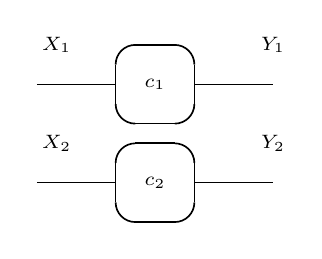 \begin{tikzpicture}
	\begin{pgfonlayer}{nodelayer}
		\node [style=none] (0) at (-0.5, 0.75) {};
		\node [style=none] (1) at (-0.25, 1) {};
		\node [style=none] (2) at (-0.5, 0.25) {};
		\node [style=none] (3) at (0.5, 0.25) {};
		\node [style=none] (4) at (-0.25, 0) {};
		\node [style=none] (5) at (0.5, 0.75) {};
		\node [style=none] (6) at (1.5, 0.5) {};
		\node [style=none] (7) at (0.5, 0.5) {};
		\node [style=none] (8) at (0.25, 0) {};
		\node [style=none] (9) at (0.25, 1) {};
		\node [style=none] (10) at (0, 0.5) {\scriptsize $c_1$};
		\node [style=none] (11) at (-1.5, 0.5) {};
		\node [style=none] (12) at (-0.5, 0.5) {};
		\node [style=none] (13) at (-0.5, -0.5) {};
		\node [style=none] (14) at (-0.25, -0.25) {};
		\node [style=none] (15) at (-0.5, -1) {};
		\node [style=none] (16) at (0.5, -1) {};
		\node [style=none] (17) at (-0.25, -1.25) {};
		\node [style=none] (18) at (0.5, -0.5) {};
		\node [style=none] (19) at (1.5, -0.75) {};
		\node [style=none] (20) at (0.5, -0.75) {};
		\node [style=none] (21) at (0.25, -1.25) {};
		\node [style=none] (22) at (0.25, -0.25) {};
		\node [style=none] (23) at (0, -0.75) {\scriptsize $c_2$};
		\node [style=none] (24) at (-1.5, -0.75) {};
		\node [style=none] (25) at (-0.5, -0.75) {};
		\node [style=none] (26) at (-1.25, 1) {\scriptsize $X_1$};
		\node [style=none] (27) at (-1.25, -0.25) {\scriptsize $X_2$};
		\node [style=none] (28) at (1.5, 1) {\scriptsize $Y_1$};
		\node [style=none] (29) at (1.5, -0.25) {\scriptsize $Y_2$};
	\end{pgfonlayer}
	\begin{pgfonlayer}{edgelayer}
		\draw [in=180, out=0, looseness=1.25] (7.center) to (6.center);
		\draw [semithick, in=0, out=-90] (3.center) to (8.center);
		\draw [semithick, in=-90, out=180] (4.center) to (2.center);
		\draw [semithick, in=180, out=90] (0.center) to (1.center);
		\draw [semithick, in=90, out=0] (9.center) to (5.center);
		\draw [semithick] (1.center) to (9.center);
		\draw [semithick] (5.center) to (3.center);
		\draw [semithick] (8.center) to (4.center);
		\draw [semithick] (2.center) to (0.center);
		\draw [in=180, out=0, looseness=1.25] (11.center) to (12.center);
		\draw [in=180, out=0, looseness=1.25] (20.center) to (19.center);
		\draw [semithick, in=0, out=-90] (16.center) to (21.center);
		\draw [semithick, in=-90, out=180] (17.center) to (15.center);
		\draw [semithick, in=180, out=90] (13.center) to (14.center);
		\draw [semithick, in=90, out=0] (22.center) to (18.center);
		\draw [semithick] (14.center) to (22.center);
		\draw [semithick] (18.center) to (16.center);
		\draw [semithick] (21.center) to (17.center);
		\draw [semithick] (15.center) to (13.center);
		\draw [in=180, out=0, looseness=1.25] (24.center) to (25.center);
	\end{pgfonlayer}
\end{tikzpicture}

